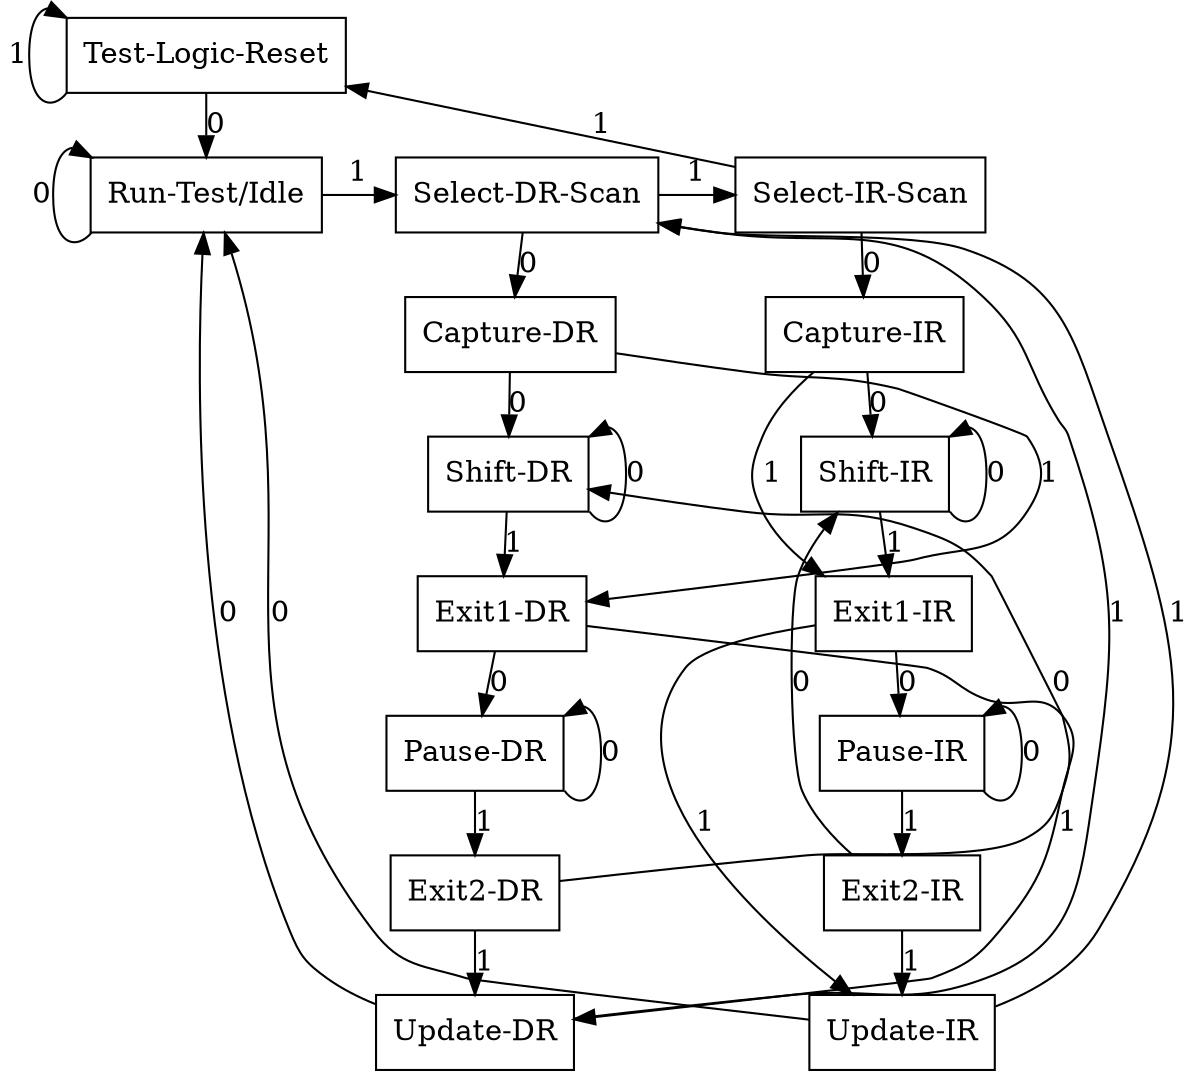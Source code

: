 digraph tap_states {
    node [shape=box];
    rankdir=TB;
    ranksep=0.1;
	
    reset -> idle [label=0];

    // on the same row
    subgraph noreset {
        rank=same;

        idle -> seldr [label=1];
        seldr -> selir [label=1];
    }

    subgraph drscan {
        // top to bottom
        seldr -> captdr [label=0];
        captdr -> shiftdr [label=0];
        shiftdr -> exit1dr [label=1];
        exit1dr -> pausedr [label=0];
        pausedr -> exit2dr [label=1];
        exit2dr -> updatedr [label=1];
        // self edges
        shiftdr:se -> shiftdr:ne [label=0, constraint=false];
        pausedr:se -> pausedr:ne [label=0, constraint=false];
        // other transitions
        captdr -> exit1dr [label=1, constraint=false];
        exit1dr -> updatedr [label=1, constraint=false];
        exit2dr -> shiftdr [label=0, constraint=false];
        // state names
        seldr [label="Select-DR-Scan"];
        captdr [label="Capture-DR"];
        shiftdr [label="Shift-DR"];
        exit1dr [label="Exit1-DR"];
        pausedr [label="Pause-DR"];
        exit2dr [label="Exit2-DR"];
        updatedr [label="Update-DR"];
    }

    subgraph irscan {
        // top to bottom
        selir -> captir [label=0];
        captir -> shiftir [label=0];
        shiftir -> exit1ir [label=1];
        exit1ir -> pauseir [label=0];
        pauseir -> exit2ir [label=1];
        exit2ir -> updateir [label=1];
        // self edges
        shiftir:se -> shiftir:ne [label=0, constraint=false];
        pauseir:se -> pauseir:ne [label=0, constraint=false];
        // other transitions
        captir -> exit1ir [label=1, constraint=false];
        exit1ir -> updateir [label=1, constraint=false];
        exit2ir -> shiftir [label=0, constraint=false];
        // state names
        selir [label="Select-IR-Scan"];
        captir [label="Capture-IR"];
        shiftir [label="Shift-IR"];
        exit1ir [label="Exit1-IR"];
        pauseir [label="Pause-IR"];
        exit2ir [label="Exit2-IR"];
        updateir [label="Update-IR"];
    }

    // self edges
    reset:sw -> reset:nw [label=1, constraint=false];
    idle:sw -> idle:nw [label=0, constraint=false];
    // other transitions
    selir -> reset [label=1, constraint=false];
    updatedr -> seldr [label=1, constraint=false];
    updateir -> seldr [label=1, constraint=false];
    updatedr -> idle [label=0, constraint=false];
    updateir -> idle [label=0, constraint=false];
    // state names
    reset [label="Test-Logic-Reset"];
    idle [label="Run-Test/Idle"];
}

